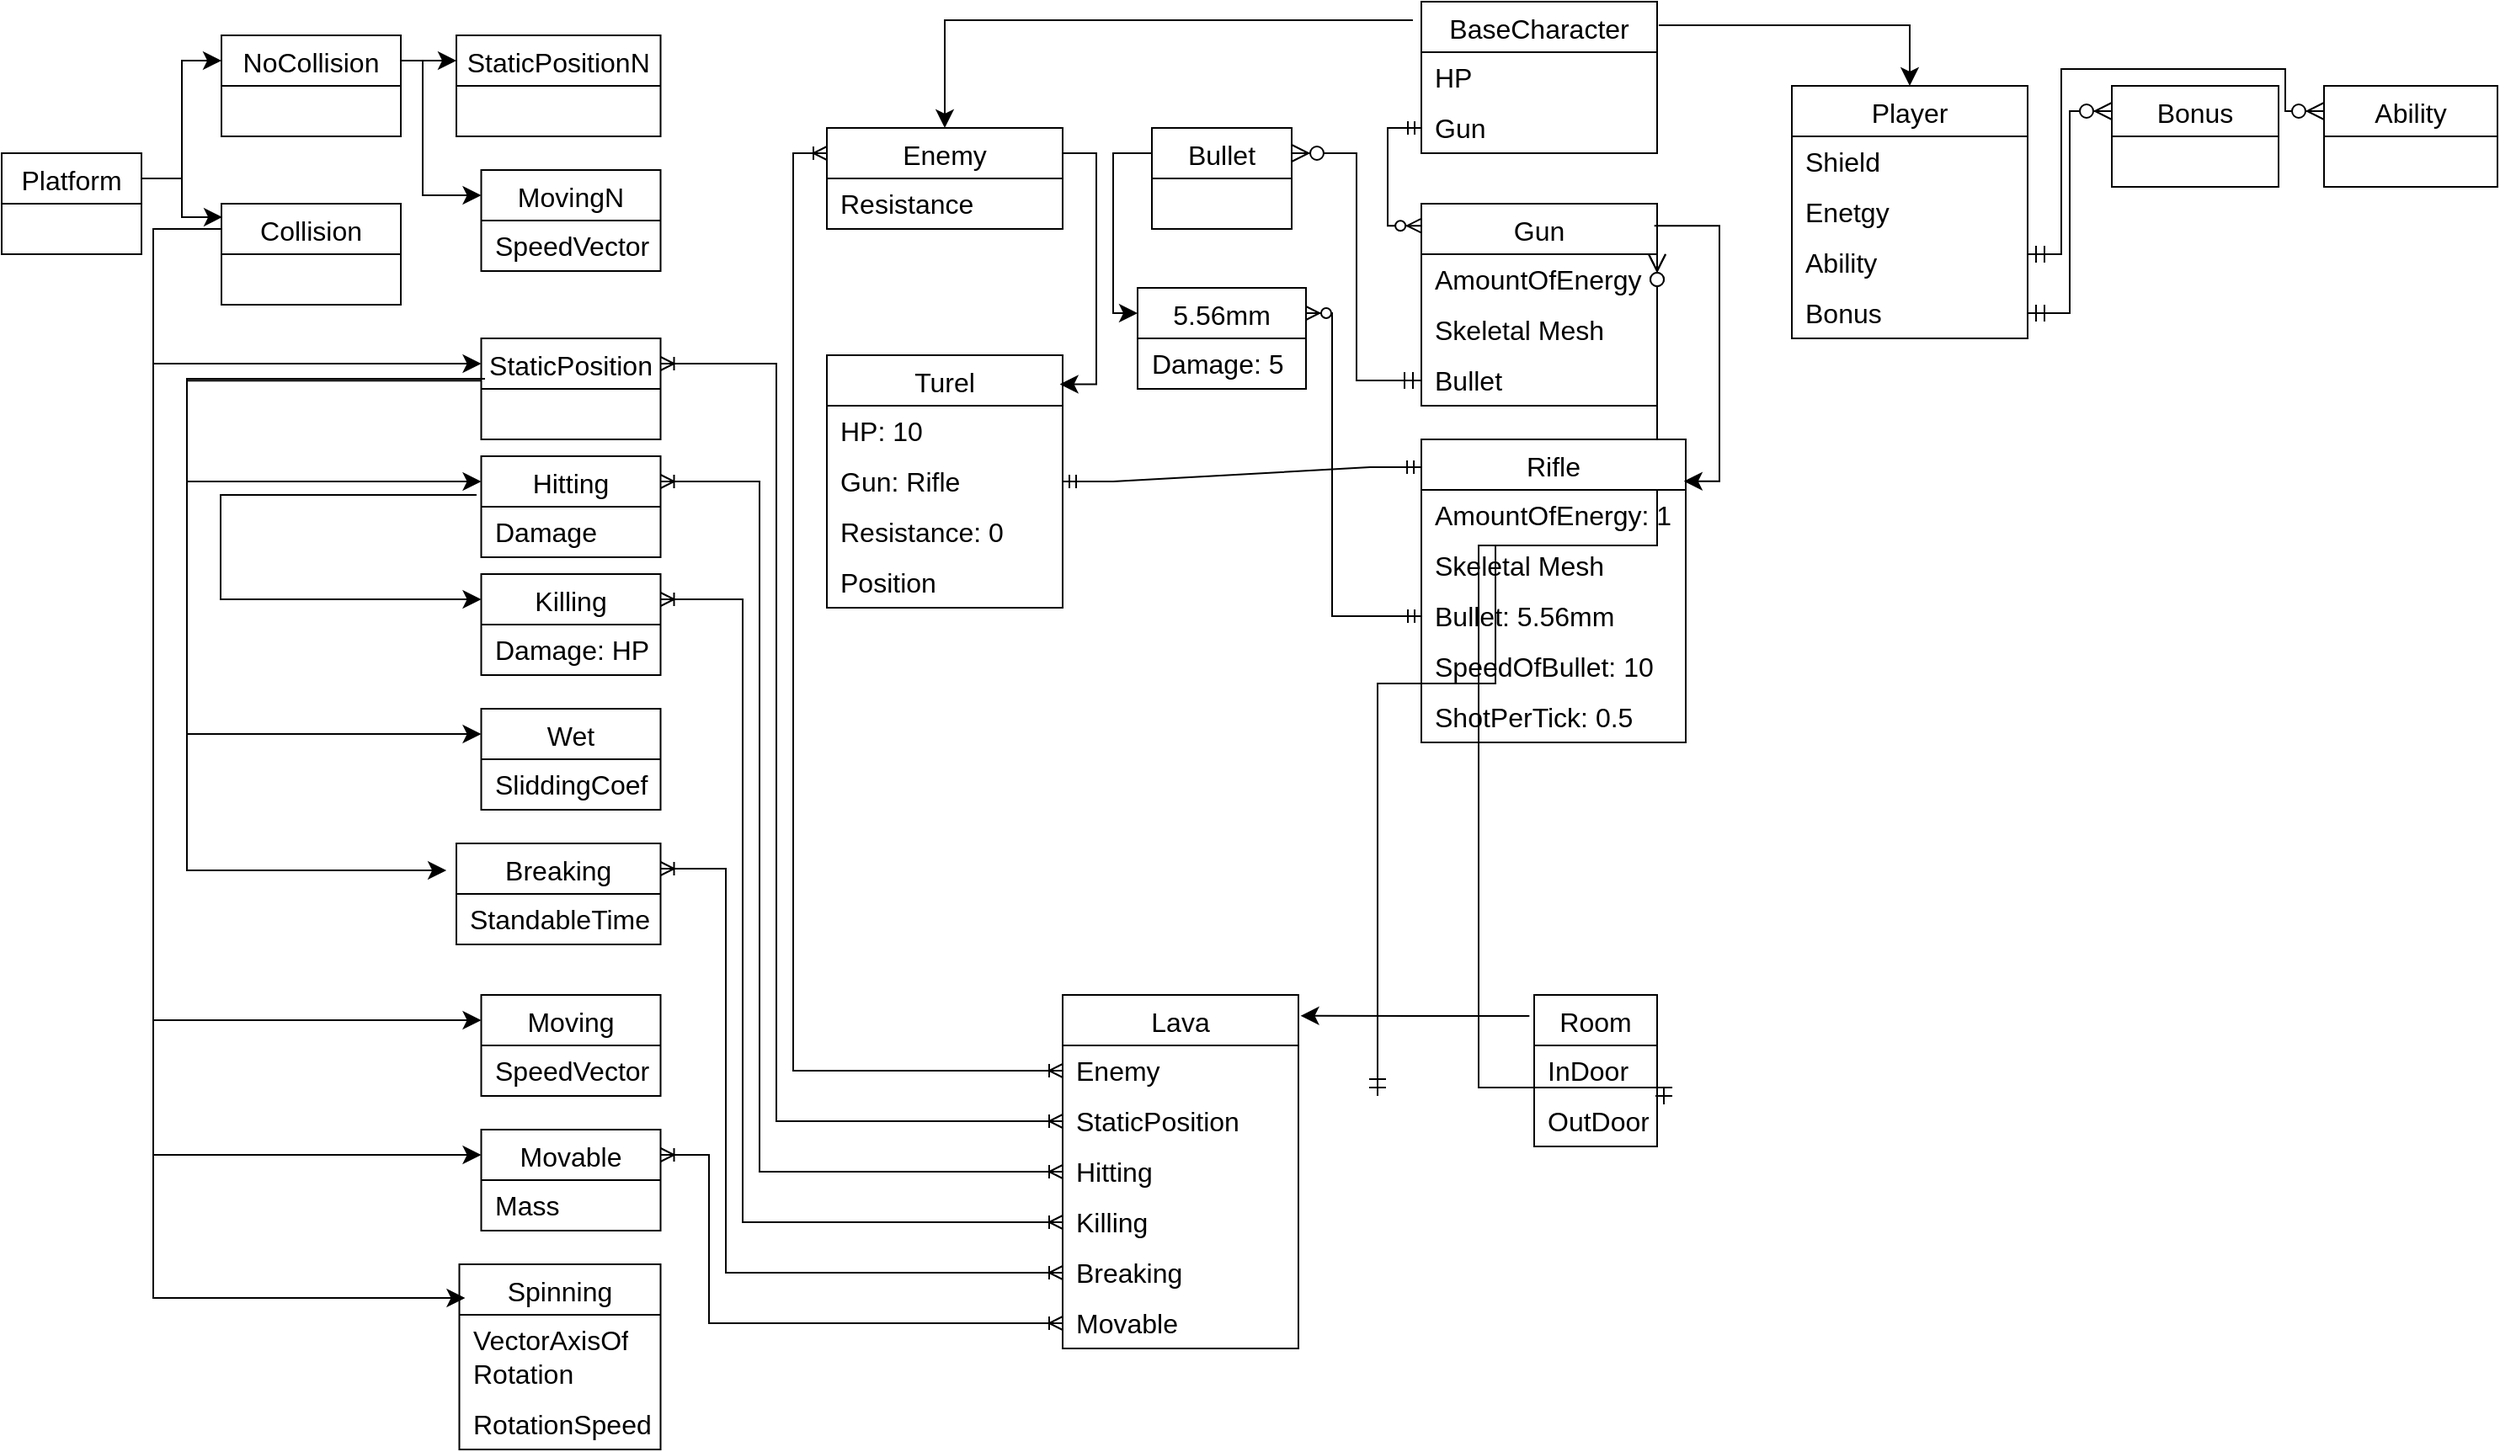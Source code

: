 <mxfile version="24.1.0" type="device">
  <diagram name="Страница — 1" id="7Uw-dCmtmqph_xWcafJa">
    <mxGraphModel dx="2514" dy="864" grid="1" gridSize="10" guides="1" tooltips="1" connect="1" arrows="1" fold="1" page="1" pageScale="1" pageWidth="827" pageHeight="1169" math="0" shadow="0">
      <root>
        <mxCell id="0" />
        <mxCell id="1" parent="0" />
        <mxCell id="WEGuKnOYoMUn4FzqH5F0-13" value="Room" style="shape=table;startSize=30;container=1;collapsible=0;childLayout=tableLayout;fixedRows=1;rowLines=0;fontStyle=0;strokeColor=default;fontSize=16;" parent="1" vertex="1">
          <mxGeometry x="330" y="600" width="73" height="90" as="geometry" />
        </mxCell>
        <mxCell id="WEGuKnOYoMUn4FzqH5F0-17" value="" style="shape=tableRow;horizontal=0;startSize=0;swimlaneHead=0;swimlaneBody=0;top=0;left=0;bottom=0;right=0;collapsible=0;dropTarget=0;fillColor=none;points=[[0,0.5],[1,0.5]];portConstraint=eastwest;strokeColor=inherit;fontSize=16;" parent="WEGuKnOYoMUn4FzqH5F0-13" vertex="1">
          <mxGeometry y="30" width="73" height="30" as="geometry" />
        </mxCell>
        <mxCell id="WEGuKnOYoMUn4FzqH5F0-19" value="InDoor" style="shape=partialRectangle;html=1;whiteSpace=wrap;connectable=0;fillColor=none;top=0;left=0;bottom=0;right=0;align=left;spacingLeft=6;overflow=hidden;strokeColor=inherit;fontSize=16;" parent="WEGuKnOYoMUn4FzqH5F0-17" vertex="1">
          <mxGeometry width="73" height="30" as="geometry">
            <mxRectangle width="73" height="30" as="alternateBounds" />
          </mxGeometry>
        </mxCell>
        <mxCell id="WEGuKnOYoMUn4FzqH5F0-65" style="shape=tableRow;horizontal=0;startSize=0;swimlaneHead=0;swimlaneBody=0;top=0;left=0;bottom=0;right=0;collapsible=0;dropTarget=0;fillColor=none;points=[[0,0.5],[1,0.5]];portConstraint=eastwest;strokeColor=inherit;fontSize=16;" parent="WEGuKnOYoMUn4FzqH5F0-13" vertex="1">
          <mxGeometry y="60" width="73" height="30" as="geometry" />
        </mxCell>
        <mxCell id="WEGuKnOYoMUn4FzqH5F0-66" value="OutDoor" style="shape=partialRectangle;html=1;whiteSpace=wrap;connectable=0;fillColor=none;top=0;left=0;bottom=0;right=0;align=left;spacingLeft=6;overflow=hidden;strokeColor=inherit;fontSize=16;" parent="WEGuKnOYoMUn4FzqH5F0-65" vertex="1">
          <mxGeometry width="73" height="30" as="geometry">
            <mxRectangle width="73" height="30" as="alternateBounds" />
          </mxGeometry>
        </mxCell>
        <mxCell id="WEGuKnOYoMUn4FzqH5F0-34" value="Platform" style="shape=table;startSize=30;container=1;collapsible=0;childLayout=tableLayout;fixedRows=1;rowLines=0;fontStyle=0;strokeColor=default;fontSize=16;" parent="1" vertex="1">
          <mxGeometry x="-580" y="100" width="83" height="60" as="geometry" />
        </mxCell>
        <mxCell id="WEGuKnOYoMUn4FzqH5F0-41" value="" style="shape=tableRow;horizontal=0;startSize=0;swimlaneHead=0;swimlaneBody=0;top=0;left=0;bottom=0;right=0;collapsible=0;dropTarget=0;fillColor=none;points=[[0,0.5],[1,0.5]];portConstraint=eastwest;strokeColor=inherit;fontSize=16;" parent="WEGuKnOYoMUn4FzqH5F0-34" vertex="1">
          <mxGeometry y="30" width="83" height="30" as="geometry" />
        </mxCell>
        <mxCell id="WEGuKnOYoMUn4FzqH5F0-43" value="" style="shape=partialRectangle;html=1;whiteSpace=wrap;connectable=0;fillColor=none;top=0;left=0;bottom=0;right=0;align=left;spacingLeft=6;overflow=hidden;strokeColor=inherit;fontSize=16;" parent="WEGuKnOYoMUn4FzqH5F0-41" vertex="1">
          <mxGeometry width="83" height="30" as="geometry">
            <mxRectangle width="83" height="30" as="alternateBounds" />
          </mxGeometry>
        </mxCell>
        <mxCell id="xUy-coRWp40PhXiS_MEN-17" style="edgeStyle=none;curved=1;rounded=0;orthogonalLoop=1;jettySize=auto;html=1;entryX=1;entryY=0.5;entryDx=0;entryDy=0;fontSize=12;startSize=8;endSize=8;" parent="WEGuKnOYoMUn4FzqH5F0-34" source="WEGuKnOYoMUn4FzqH5F0-41" target="WEGuKnOYoMUn4FzqH5F0-41" edge="1">
          <mxGeometry relative="1" as="geometry" />
        </mxCell>
        <mxCell id="WEGuKnOYoMUn4FzqH5F0-82" style="edgeStyle=orthogonalEdgeStyle;rounded=0;orthogonalLoop=1;jettySize=auto;html=1;exitX=1;exitY=0.25;exitDx=0;exitDy=0;entryX=1;entryY=0.25;entryDx=0;entryDy=0;" parent="1" edge="1">
          <mxGeometry relative="1" as="geometry">
            <mxPoint x="730" y="225" as="sourcePoint" />
          </mxGeometry>
        </mxCell>
        <mxCell id="xUy-coRWp40PhXiS_MEN-20" value="Enemy" style="shape=table;startSize=30;container=1;collapsible=0;childLayout=tableLayout;fixedRows=1;rowLines=0;fontStyle=0;strokeColor=default;fontSize=16;" parent="1" vertex="1">
          <mxGeometry x="-90" y="85" width="140" height="60" as="geometry" />
        </mxCell>
        <mxCell id="xUy-coRWp40PhXiS_MEN-24" value="" style="shape=tableRow;horizontal=0;startSize=0;swimlaneHead=0;swimlaneBody=0;top=0;left=0;bottom=0;right=0;collapsible=0;dropTarget=0;fillColor=none;points=[[0,0.5],[1,0.5]];portConstraint=eastwest;strokeColor=inherit;fontSize=16;" parent="xUy-coRWp40PhXiS_MEN-20" vertex="1">
          <mxGeometry y="30" width="140" height="30" as="geometry" />
        </mxCell>
        <mxCell id="xUy-coRWp40PhXiS_MEN-26" value="Resistance" style="shape=partialRectangle;html=1;whiteSpace=wrap;connectable=0;fillColor=none;top=0;left=0;bottom=0;right=0;align=left;spacingLeft=6;overflow=hidden;strokeColor=inherit;fontSize=16;" parent="xUy-coRWp40PhXiS_MEN-24" vertex="1">
          <mxGeometry width="140" height="30" as="geometry">
            <mxRectangle width="140" height="30" as="alternateBounds" />
          </mxGeometry>
        </mxCell>
        <mxCell id="xUy-coRWp40PhXiS_MEN-36" value="Gun" style="shape=table;startSize=30;container=1;collapsible=0;childLayout=tableLayout;fixedRows=1;rowLines=0;fontStyle=0;strokeColor=default;fontSize=16;" parent="1" vertex="1">
          <mxGeometry x="263" y="130" width="140" height="120" as="geometry" />
        </mxCell>
        <mxCell id="xUy-coRWp40PhXiS_MEN-37" value="" style="shape=tableRow;horizontal=0;startSize=0;swimlaneHead=0;swimlaneBody=0;top=0;left=0;bottom=0;right=0;collapsible=0;dropTarget=0;fillColor=none;points=[[0,0.5],[1,0.5]];portConstraint=eastwest;strokeColor=inherit;fontSize=16;" parent="xUy-coRWp40PhXiS_MEN-36" vertex="1">
          <mxGeometry y="30" width="140" height="30" as="geometry" />
        </mxCell>
        <mxCell id="xUy-coRWp40PhXiS_MEN-39" value="AmountOfEnergy" style="shape=partialRectangle;html=1;whiteSpace=wrap;connectable=0;fillColor=none;top=0;left=0;bottom=0;right=0;align=left;spacingLeft=6;overflow=hidden;strokeColor=inherit;fontSize=16;" parent="xUy-coRWp40PhXiS_MEN-37" vertex="1">
          <mxGeometry width="140" height="30" as="geometry">
            <mxRectangle width="140" height="30" as="alternateBounds" />
          </mxGeometry>
        </mxCell>
        <mxCell id="EaseoKQZitVmt0d7xpuM-25" style="shape=tableRow;horizontal=0;startSize=0;swimlaneHead=0;swimlaneBody=0;top=0;left=0;bottom=0;right=0;collapsible=0;dropTarget=0;fillColor=none;points=[[0,0.5],[1,0.5]];portConstraint=eastwest;strokeColor=inherit;fontSize=16;" vertex="1" parent="xUy-coRWp40PhXiS_MEN-36">
          <mxGeometry y="60" width="140" height="30" as="geometry" />
        </mxCell>
        <mxCell id="EaseoKQZitVmt0d7xpuM-26" value="Skeletal Mesh" style="shape=partialRectangle;html=1;whiteSpace=wrap;connectable=0;fillColor=none;top=0;left=0;bottom=0;right=0;align=left;spacingLeft=6;overflow=hidden;strokeColor=inherit;fontSize=16;" vertex="1" parent="EaseoKQZitVmt0d7xpuM-25">
          <mxGeometry width="140" height="30" as="geometry">
            <mxRectangle width="140" height="30" as="alternateBounds" />
          </mxGeometry>
        </mxCell>
        <mxCell id="xUy-coRWp40PhXiS_MEN-47" style="shape=tableRow;horizontal=0;startSize=0;swimlaneHead=0;swimlaneBody=0;top=0;left=0;bottom=0;right=0;collapsible=0;dropTarget=0;fillColor=none;points=[[0,0.5],[1,0.5]];portConstraint=eastwest;strokeColor=inherit;fontSize=16;" parent="xUy-coRWp40PhXiS_MEN-36" vertex="1">
          <mxGeometry y="90" width="140" height="30" as="geometry" />
        </mxCell>
        <mxCell id="xUy-coRWp40PhXiS_MEN-48" value="Bullet" style="shape=partialRectangle;html=1;whiteSpace=wrap;connectable=0;fillColor=none;top=0;left=0;bottom=0;right=0;align=left;spacingLeft=6;overflow=hidden;strokeColor=inherit;fontSize=16;" parent="xUy-coRWp40PhXiS_MEN-47" vertex="1">
          <mxGeometry width="140" height="30" as="geometry">
            <mxRectangle width="140" height="30" as="alternateBounds" />
          </mxGeometry>
        </mxCell>
        <mxCell id="xUy-coRWp40PhXiS_MEN-46" value="" style="edgeStyle=orthogonalEdgeStyle;fontSize=12;html=1;endArrow=ERzeroToMany;startArrow=ERmandOne;rounded=0;startSize=8;endSize=8;entryX=1;entryY=0.25;entryDx=0;entryDy=0;exitX=0;exitY=0.5;exitDx=0;exitDy=0;" parent="1" source="xUy-coRWp40PhXiS_MEN-27" target="xUy-coRWp40PhXiS_MEN-36" edge="1">
          <mxGeometry width="100" height="100" relative="1" as="geometry">
            <mxPoint x="237" y="660" as="sourcePoint" />
            <mxPoint x="337" y="560" as="targetPoint" />
            <Array as="points">
              <mxPoint x="307" y="415" />
              <mxPoint x="307" y="333" />
            </Array>
          </mxGeometry>
        </mxCell>
        <mxCell id="xUy-coRWp40PhXiS_MEN-49" value="Bullet" style="shape=table;startSize=30;container=1;collapsible=0;childLayout=tableLayout;fixedRows=1;rowLines=0;fontStyle=0;strokeColor=default;fontSize=16;" parent="1" vertex="1">
          <mxGeometry x="103" y="85" width="83" height="60" as="geometry" />
        </mxCell>
        <mxCell id="xUy-coRWp40PhXiS_MEN-53" value="" style="shape=tableRow;horizontal=0;startSize=0;swimlaneHead=0;swimlaneBody=0;top=0;left=0;bottom=0;right=0;collapsible=0;dropTarget=0;fillColor=none;points=[[0,0.5],[1,0.5]];portConstraint=eastwest;strokeColor=inherit;fontSize=16;" parent="xUy-coRWp40PhXiS_MEN-49" vertex="1">
          <mxGeometry y="30" width="83" height="30" as="geometry" />
        </mxCell>
        <mxCell id="xUy-coRWp40PhXiS_MEN-55" value="" style="shape=partialRectangle;html=1;whiteSpace=wrap;connectable=0;fillColor=none;top=0;left=0;bottom=0;right=0;align=left;spacingLeft=6;overflow=hidden;strokeColor=inherit;fontSize=16;" parent="xUy-coRWp40PhXiS_MEN-53" vertex="1">
          <mxGeometry width="83" height="30" as="geometry">
            <mxRectangle width="83" height="30" as="alternateBounds" />
          </mxGeometry>
        </mxCell>
        <mxCell id="xUy-coRWp40PhXiS_MEN-59" value="" style="edgeStyle=orthogonalEdgeStyle;fontSize=12;html=1;endArrow=ERzeroToMany;startArrow=ERmandOne;rounded=0;startSize=8;endSize=8;entryX=1;entryY=0.25;entryDx=0;entryDy=0;exitX=0;exitY=0.5;exitDx=0;exitDy=0;" parent="1" source="xUy-coRWp40PhXiS_MEN-47" target="xUy-coRWp40PhXiS_MEN-49" edge="1">
          <mxGeometry width="100" height="100" relative="1" as="geometry">
            <mxPoint x="363" y="420" as="sourcePoint" />
            <mxPoint x="463" y="320" as="targetPoint" />
          </mxGeometry>
        </mxCell>
        <mxCell id="xUy-coRWp40PhXiS_MEN-60" value="Player" style="shape=table;startSize=30;container=1;collapsible=0;childLayout=tableLayout;fixedRows=1;rowLines=0;fontStyle=0;strokeColor=default;fontSize=16;" parent="1" vertex="1">
          <mxGeometry x="483" y="60" width="140" height="150" as="geometry" />
        </mxCell>
        <mxCell id="xUy-coRWp40PhXiS_MEN-61" value="" style="shape=tableRow;horizontal=0;startSize=0;swimlaneHead=0;swimlaneBody=0;top=0;left=0;bottom=0;right=0;collapsible=0;dropTarget=0;fillColor=none;points=[[0,0.5],[1,0.5]];portConstraint=eastwest;strokeColor=inherit;fontSize=16;" parent="xUy-coRWp40PhXiS_MEN-60" vertex="1">
          <mxGeometry y="30" width="140" height="30" as="geometry" />
        </mxCell>
        <mxCell id="xUy-coRWp40PhXiS_MEN-63" value="Shield" style="shape=partialRectangle;html=1;whiteSpace=wrap;connectable=0;fillColor=none;top=0;left=0;bottom=0;right=0;align=left;spacingLeft=6;overflow=hidden;strokeColor=inherit;fontSize=16;" parent="xUy-coRWp40PhXiS_MEN-61" vertex="1">
          <mxGeometry width="140" height="30" as="geometry">
            <mxRectangle width="140" height="30" as="alternateBounds" />
          </mxGeometry>
        </mxCell>
        <mxCell id="xUy-coRWp40PhXiS_MEN-64" value="" style="shape=tableRow;horizontal=0;startSize=0;swimlaneHead=0;swimlaneBody=0;top=0;left=0;bottom=0;right=0;collapsible=0;dropTarget=0;fillColor=none;points=[[0,0.5],[1,0.5]];portConstraint=eastwest;strokeColor=inherit;fontSize=16;" parent="xUy-coRWp40PhXiS_MEN-60" vertex="1">
          <mxGeometry y="60" width="140" height="30" as="geometry" />
        </mxCell>
        <mxCell id="xUy-coRWp40PhXiS_MEN-66" value="Enetgy" style="shape=partialRectangle;html=1;whiteSpace=wrap;connectable=0;fillColor=none;top=0;left=0;bottom=0;right=0;align=left;spacingLeft=6;overflow=hidden;strokeColor=inherit;fontSize=16;" parent="xUy-coRWp40PhXiS_MEN-64" vertex="1">
          <mxGeometry width="140" height="30" as="geometry">
            <mxRectangle width="140" height="30" as="alternateBounds" />
          </mxGeometry>
        </mxCell>
        <mxCell id="xUy-coRWp40PhXiS_MEN-67" value="" style="shape=tableRow;horizontal=0;startSize=0;swimlaneHead=0;swimlaneBody=0;top=0;left=0;bottom=0;right=0;collapsible=0;dropTarget=0;fillColor=none;points=[[0,0.5],[1,0.5]];portConstraint=eastwest;strokeColor=inherit;fontSize=16;" parent="xUy-coRWp40PhXiS_MEN-60" vertex="1">
          <mxGeometry y="90" width="140" height="30" as="geometry" />
        </mxCell>
        <mxCell id="xUy-coRWp40PhXiS_MEN-69" value="Ability" style="shape=partialRectangle;html=1;whiteSpace=wrap;connectable=0;fillColor=none;top=0;left=0;bottom=0;right=0;align=left;spacingLeft=6;overflow=hidden;strokeColor=inherit;fontSize=16;" parent="xUy-coRWp40PhXiS_MEN-67" vertex="1">
          <mxGeometry width="140" height="30" as="geometry">
            <mxRectangle width="140" height="30" as="alternateBounds" />
          </mxGeometry>
        </mxCell>
        <mxCell id="xUy-coRWp40PhXiS_MEN-70" style="shape=tableRow;horizontal=0;startSize=0;swimlaneHead=0;swimlaneBody=0;top=0;left=0;bottom=0;right=0;collapsible=0;dropTarget=0;fillColor=none;points=[[0,0.5],[1,0.5]];portConstraint=eastwest;strokeColor=inherit;fontSize=16;" parent="xUy-coRWp40PhXiS_MEN-60" vertex="1">
          <mxGeometry y="120" width="140" height="30" as="geometry" />
        </mxCell>
        <mxCell id="xUy-coRWp40PhXiS_MEN-71" value="Bonus" style="shape=partialRectangle;html=1;whiteSpace=wrap;connectable=0;fillColor=none;top=0;left=0;bottom=0;right=0;align=left;spacingLeft=6;overflow=hidden;strokeColor=inherit;fontSize=16;" parent="xUy-coRWp40PhXiS_MEN-70" vertex="1">
          <mxGeometry width="140" height="30" as="geometry">
            <mxRectangle width="140" height="30" as="alternateBounds" />
          </mxGeometry>
        </mxCell>
        <mxCell id="xUy-coRWp40PhXiS_MEN-74" value="Ability" style="shape=table;startSize=30;container=1;collapsible=0;childLayout=tableLayout;fixedRows=1;rowLines=0;fontStyle=0;strokeColor=default;fontSize=16;" parent="1" vertex="1">
          <mxGeometry x="799" y="60" width="103" height="60" as="geometry" />
        </mxCell>
        <mxCell id="xUy-coRWp40PhXiS_MEN-75" value="" style="shape=tableRow;horizontal=0;startSize=0;swimlaneHead=0;swimlaneBody=0;top=0;left=0;bottom=0;right=0;collapsible=0;dropTarget=0;fillColor=none;points=[[0,0.5],[1,0.5]];portConstraint=eastwest;strokeColor=inherit;fontSize=16;" parent="xUy-coRWp40PhXiS_MEN-74" vertex="1">
          <mxGeometry y="30" width="103" height="30" as="geometry" />
        </mxCell>
        <mxCell id="xUy-coRWp40PhXiS_MEN-77" value="" style="shape=partialRectangle;html=1;whiteSpace=wrap;connectable=0;fillColor=none;top=0;left=0;bottom=0;right=0;align=left;spacingLeft=6;overflow=hidden;strokeColor=inherit;fontSize=16;" parent="xUy-coRWp40PhXiS_MEN-75" vertex="1">
          <mxGeometry width="103" height="30" as="geometry">
            <mxRectangle width="103" height="30" as="alternateBounds" />
          </mxGeometry>
        </mxCell>
        <mxCell id="xUy-coRWp40PhXiS_MEN-85" value="Bonus" style="shape=table;startSize=30;container=1;collapsible=0;childLayout=tableLayout;fixedRows=1;rowLines=0;fontStyle=0;strokeColor=default;fontSize=16;" parent="1" vertex="1">
          <mxGeometry x="673" y="60" width="99" height="60" as="geometry" />
        </mxCell>
        <mxCell id="xUy-coRWp40PhXiS_MEN-86" value="" style="shape=tableRow;horizontal=0;startSize=0;swimlaneHead=0;swimlaneBody=0;top=0;left=0;bottom=0;right=0;collapsible=0;dropTarget=0;fillColor=none;points=[[0,0.5],[1,0.5]];portConstraint=eastwest;strokeColor=inherit;fontSize=16;" parent="xUy-coRWp40PhXiS_MEN-85" vertex="1">
          <mxGeometry y="30" width="99" height="30" as="geometry" />
        </mxCell>
        <mxCell id="xUy-coRWp40PhXiS_MEN-88" value="" style="shape=partialRectangle;html=1;whiteSpace=wrap;connectable=0;fillColor=none;top=0;left=0;bottom=0;right=0;align=left;spacingLeft=6;overflow=hidden;strokeColor=inherit;fontSize=16;" parent="xUy-coRWp40PhXiS_MEN-86" vertex="1">
          <mxGeometry width="99" height="30" as="geometry">
            <mxRectangle width="99" height="30" as="alternateBounds" />
          </mxGeometry>
        </mxCell>
        <mxCell id="xUy-coRWp40PhXiS_MEN-96" value="" style="edgeStyle=orthogonalEdgeStyle;fontSize=12;html=1;endArrow=ERzeroToMany;startArrow=ERmandOne;rounded=0;startSize=8;endSize=8;exitX=1;exitY=0.5;exitDx=0;exitDy=0;entryX=0;entryY=0.25;entryDx=0;entryDy=0;" parent="1" source="xUy-coRWp40PhXiS_MEN-70" target="xUy-coRWp40PhXiS_MEN-85" edge="1">
          <mxGeometry width="100" height="100" relative="1" as="geometry">
            <mxPoint x="713" y="260" as="sourcePoint" />
            <mxPoint x="813" y="160" as="targetPoint" />
          </mxGeometry>
        </mxCell>
        <mxCell id="xUy-coRWp40PhXiS_MEN-97" value="" style="edgeStyle=orthogonalEdgeStyle;fontSize=12;html=1;endArrow=ERzeroToMany;startArrow=ERmandOne;rounded=0;startSize=8;endSize=8;" parent="1" source="xUy-coRWp40PhXiS_MEN-67" target="xUy-coRWp40PhXiS_MEN-74" edge="1">
          <mxGeometry width="100" height="100" relative="1" as="geometry">
            <mxPoint x="623" y="160" as="sourcePoint" />
            <mxPoint x="799" y="75" as="targetPoint" />
            <Array as="points">
              <mxPoint x="643" y="160" />
              <mxPoint x="643" y="50" />
              <mxPoint x="776" y="50" />
              <mxPoint x="776" y="75" />
            </Array>
          </mxGeometry>
        </mxCell>
        <mxCell id="xUy-coRWp40PhXiS_MEN-98" value="" style="edgeStyle=orthogonalEdgeStyle;fontSize=12;html=1;endArrow=ERzeroToMany;startArrow=ERmandOne;rounded=0;startSize=8;endSize=8;entryX=1;entryY=0.25;entryDx=0;entryDy=0;exitX=0;exitY=0.5;exitDx=0;exitDy=0;" parent="1" source="xUy-coRWp40PhXiS_MEN-72" target="xUy-coRWp40PhXiS_MEN-36" edge="1">
          <mxGeometry width="100" height="100" relative="1" as="geometry">
            <mxPoint x="407" y="665" as="sourcePoint" />
            <mxPoint x="277" y="540" as="targetPoint" />
            <Array as="points">
              <mxPoint x="297" y="655" />
              <mxPoint x="297" y="333" />
            </Array>
          </mxGeometry>
        </mxCell>
        <mxCell id="EaseoKQZitVmt0d7xpuM-11" value="BaseCharacter" style="shape=table;startSize=30;container=1;collapsible=0;childLayout=tableLayout;fixedRows=1;rowLines=0;fontStyle=0;strokeColor=default;fontSize=16;" vertex="1" parent="1">
          <mxGeometry x="263" y="10" width="140" height="90" as="geometry" />
        </mxCell>
        <mxCell id="EaseoKQZitVmt0d7xpuM-12" value="" style="shape=tableRow;horizontal=0;startSize=0;swimlaneHead=0;swimlaneBody=0;top=0;left=0;bottom=0;right=0;collapsible=0;dropTarget=0;fillColor=none;points=[[0,0.5],[1,0.5]];portConstraint=eastwest;strokeColor=inherit;fontSize=16;" vertex="1" parent="EaseoKQZitVmt0d7xpuM-11">
          <mxGeometry y="30" width="140" height="30" as="geometry" />
        </mxCell>
        <mxCell id="EaseoKQZitVmt0d7xpuM-14" value="HP" style="shape=partialRectangle;html=1;whiteSpace=wrap;connectable=0;fillColor=none;top=0;left=0;bottom=0;right=0;align=left;spacingLeft=6;overflow=hidden;strokeColor=inherit;fontSize=16;" vertex="1" parent="EaseoKQZitVmt0d7xpuM-12">
          <mxGeometry width="140" height="30" as="geometry">
            <mxRectangle width="140" height="30" as="alternateBounds" />
          </mxGeometry>
        </mxCell>
        <mxCell id="EaseoKQZitVmt0d7xpuM-15" value="" style="shape=tableRow;horizontal=0;startSize=0;swimlaneHead=0;swimlaneBody=0;top=0;left=0;bottom=0;right=0;collapsible=0;dropTarget=0;fillColor=none;points=[[0,0.5],[1,0.5]];portConstraint=eastwest;strokeColor=inherit;fontSize=16;" vertex="1" parent="EaseoKQZitVmt0d7xpuM-11">
          <mxGeometry y="60" width="140" height="30" as="geometry" />
        </mxCell>
        <mxCell id="EaseoKQZitVmt0d7xpuM-17" value="Gun" style="shape=partialRectangle;html=1;whiteSpace=wrap;connectable=0;fillColor=none;top=0;left=0;bottom=0;right=0;align=left;spacingLeft=6;overflow=hidden;strokeColor=inherit;fontSize=16;" vertex="1" parent="EaseoKQZitVmt0d7xpuM-15">
          <mxGeometry width="140" height="30" as="geometry">
            <mxRectangle width="140" height="30" as="alternateBounds" />
          </mxGeometry>
        </mxCell>
        <mxCell id="EaseoKQZitVmt0d7xpuM-21" value="" style="edgeStyle=orthogonalEdgeStyle;elbow=horizontal;endArrow=classic;html=1;rounded=0;endSize=8;startSize=8;entryX=0.5;entryY=0;entryDx=0;entryDy=0;exitX=-0.036;exitY=0.122;exitDx=0;exitDy=0;exitPerimeter=0;" edge="1" parent="1" source="EaseoKQZitVmt0d7xpuM-11" target="xUy-coRWp40PhXiS_MEN-20">
          <mxGeometry width="50" height="50" relative="1" as="geometry">
            <mxPoint x="3" y="80" as="sourcePoint" />
            <mxPoint x="53" y="30" as="targetPoint" />
          </mxGeometry>
        </mxCell>
        <mxCell id="EaseoKQZitVmt0d7xpuM-23" value="" style="edgeStyle=orthogonalEdgeStyle;endArrow=classic;html=1;rounded=0;endSize=8;startSize=8;exitX=1.007;exitY=0.156;exitDx=0;exitDy=0;exitPerimeter=0;entryX=0.5;entryY=0;entryDx=0;entryDy=0;" edge="1" parent="1" source="EaseoKQZitVmt0d7xpuM-11" target="xUy-coRWp40PhXiS_MEN-60">
          <mxGeometry width="50" height="50" relative="1" as="geometry">
            <mxPoint x="313" y="210" as="sourcePoint" />
            <mxPoint x="363" y="160" as="targetPoint" />
          </mxGeometry>
        </mxCell>
        <mxCell id="EaseoKQZitVmt0d7xpuM-24" value="" style="edgeStyle=orthogonalEdgeStyle;fontSize=12;html=1;endArrow=ERzeroToMany;startArrow=ERmandOne;rounded=0;exitX=0;exitY=0.5;exitDx=0;exitDy=0;entryX=-0.003;entryY=0.109;entryDx=0;entryDy=0;entryPerimeter=0;" edge="1" parent="1" source="EaseoKQZitVmt0d7xpuM-15" target="xUy-coRWp40PhXiS_MEN-36">
          <mxGeometry width="100" height="100" relative="1" as="geometry">
            <mxPoint x="203" y="270" as="sourcePoint" />
            <mxPoint x="53" y="60" as="targetPoint" />
            <Array as="points">
              <mxPoint x="243" y="85" />
              <mxPoint x="243" y="143" />
            </Array>
          </mxGeometry>
        </mxCell>
        <mxCell id="EaseoKQZitVmt0d7xpuM-27" value="NoCollision" style="shape=table;startSize=30;container=1;collapsible=0;childLayout=tableLayout;fixedRows=1;rowLines=0;fontStyle=0;strokeColor=default;fontSize=16;" vertex="1" parent="1">
          <mxGeometry x="-449.5" y="30" width="106.5" height="60" as="geometry" />
        </mxCell>
        <mxCell id="EaseoKQZitVmt0d7xpuM-28" value="" style="shape=tableRow;horizontal=0;startSize=0;swimlaneHead=0;swimlaneBody=0;top=0;left=0;bottom=0;right=0;collapsible=0;dropTarget=0;fillColor=none;points=[[0,0.5],[1,0.5]];portConstraint=eastwest;strokeColor=inherit;fontSize=16;" vertex="1" parent="EaseoKQZitVmt0d7xpuM-27">
          <mxGeometry y="30" width="106.5" height="30" as="geometry" />
        </mxCell>
        <mxCell id="EaseoKQZitVmt0d7xpuM-30" value="" style="shape=partialRectangle;html=1;whiteSpace=wrap;connectable=0;fillColor=none;top=0;left=0;bottom=0;right=0;align=left;spacingLeft=6;overflow=hidden;strokeColor=inherit;fontSize=16;" vertex="1" parent="EaseoKQZitVmt0d7xpuM-28">
          <mxGeometry width="107" height="30" as="geometry">
            <mxRectangle width="107" height="30" as="alternateBounds" />
          </mxGeometry>
        </mxCell>
        <mxCell id="EaseoKQZitVmt0d7xpuM-37" value="Collision" style="shape=table;startSize=30;container=1;collapsible=0;childLayout=tableLayout;fixedRows=1;rowLines=0;fontStyle=0;strokeColor=default;fontSize=16;" vertex="1" parent="1">
          <mxGeometry x="-449.5" y="130" width="106.5" height="60" as="geometry" />
        </mxCell>
        <mxCell id="EaseoKQZitVmt0d7xpuM-38" value="" style="shape=tableRow;horizontal=0;startSize=0;swimlaneHead=0;swimlaneBody=0;top=0;left=0;bottom=0;right=0;collapsible=0;dropTarget=0;fillColor=none;points=[[0,0.5],[1,0.5]];portConstraint=eastwest;strokeColor=inherit;fontSize=16;" vertex="1" parent="EaseoKQZitVmt0d7xpuM-37">
          <mxGeometry y="30" width="106.5" height="30" as="geometry" />
        </mxCell>
        <mxCell id="EaseoKQZitVmt0d7xpuM-39" value="" style="shape=partialRectangle;html=1;whiteSpace=wrap;connectable=0;fillColor=none;top=0;left=0;bottom=0;right=0;align=left;spacingLeft=6;overflow=hidden;strokeColor=inherit;fontSize=16;" vertex="1" parent="EaseoKQZitVmt0d7xpuM-38">
          <mxGeometry width="107" height="30" as="geometry">
            <mxRectangle width="107" height="30" as="alternateBounds" />
          </mxGeometry>
        </mxCell>
        <mxCell id="EaseoKQZitVmt0d7xpuM-52" value="StaticPosition" style="shape=table;startSize=30;container=1;collapsible=0;childLayout=tableLayout;fixedRows=1;rowLines=0;fontStyle=0;strokeColor=default;fontSize=16;" vertex="1" parent="1">
          <mxGeometry x="-295.25" y="210" width="106.5" height="60" as="geometry" />
        </mxCell>
        <mxCell id="EaseoKQZitVmt0d7xpuM-53" value="" style="shape=tableRow;horizontal=0;startSize=0;swimlaneHead=0;swimlaneBody=0;top=0;left=0;bottom=0;right=0;collapsible=0;dropTarget=0;fillColor=none;points=[[0,0.5],[1,0.5]];portConstraint=eastwest;strokeColor=inherit;fontSize=16;" vertex="1" parent="EaseoKQZitVmt0d7xpuM-52">
          <mxGeometry y="30" width="106.5" height="30" as="geometry" />
        </mxCell>
        <mxCell id="EaseoKQZitVmt0d7xpuM-54" value="" style="shape=partialRectangle;html=1;whiteSpace=wrap;connectable=0;fillColor=none;top=0;left=0;bottom=0;right=0;align=left;spacingLeft=6;overflow=hidden;strokeColor=inherit;fontSize=16;" vertex="1" parent="EaseoKQZitVmt0d7xpuM-53">
          <mxGeometry width="107" height="30" as="geometry">
            <mxRectangle width="107" height="30" as="alternateBounds" />
          </mxGeometry>
        </mxCell>
        <mxCell id="EaseoKQZitVmt0d7xpuM-55" value="Moving" style="shape=table;startSize=30;container=1;collapsible=0;childLayout=tableLayout;fixedRows=1;rowLines=0;fontStyle=0;strokeColor=default;fontSize=16;" vertex="1" parent="1">
          <mxGeometry x="-295.25" y="600" width="106.5" height="60" as="geometry" />
        </mxCell>
        <mxCell id="EaseoKQZitVmt0d7xpuM-56" value="" style="shape=tableRow;horizontal=0;startSize=0;swimlaneHead=0;swimlaneBody=0;top=0;left=0;bottom=0;right=0;collapsible=0;dropTarget=0;fillColor=none;points=[[0,0.5],[1,0.5]];portConstraint=eastwest;strokeColor=inherit;fontSize=16;" vertex="1" parent="EaseoKQZitVmt0d7xpuM-55">
          <mxGeometry y="30" width="106.5" height="30" as="geometry" />
        </mxCell>
        <mxCell id="EaseoKQZitVmt0d7xpuM-57" value="SpeedVector" style="shape=partialRectangle;html=1;whiteSpace=wrap;connectable=0;fillColor=none;top=0;left=0;bottom=0;right=0;align=left;spacingLeft=6;overflow=hidden;strokeColor=inherit;fontSize=16;" vertex="1" parent="EaseoKQZitVmt0d7xpuM-56">
          <mxGeometry width="107" height="30" as="geometry">
            <mxRectangle width="107" height="30" as="alternateBounds" />
          </mxGeometry>
        </mxCell>
        <mxCell id="EaseoKQZitVmt0d7xpuM-58" value="Movable" style="shape=table;startSize=30;container=1;collapsible=0;childLayout=tableLayout;fixedRows=1;rowLines=0;fontStyle=0;strokeColor=default;fontSize=16;" vertex="1" parent="1">
          <mxGeometry x="-295.25" y="680" width="106.5" height="60" as="geometry" />
        </mxCell>
        <mxCell id="EaseoKQZitVmt0d7xpuM-59" value="" style="shape=tableRow;horizontal=0;startSize=0;swimlaneHead=0;swimlaneBody=0;top=0;left=0;bottom=0;right=0;collapsible=0;dropTarget=0;fillColor=none;points=[[0,0.5],[1,0.5]];portConstraint=eastwest;strokeColor=inherit;fontSize=16;" vertex="1" parent="EaseoKQZitVmt0d7xpuM-58">
          <mxGeometry y="30" width="106.5" height="30" as="geometry" />
        </mxCell>
        <mxCell id="EaseoKQZitVmt0d7xpuM-60" value="Mass" style="shape=partialRectangle;html=1;whiteSpace=wrap;connectable=0;fillColor=none;top=0;left=0;bottom=0;right=0;align=left;spacingLeft=6;overflow=hidden;strokeColor=inherit;fontSize=16;" vertex="1" parent="EaseoKQZitVmt0d7xpuM-59">
          <mxGeometry width="107" height="30" as="geometry">
            <mxRectangle width="107" height="30" as="alternateBounds" />
          </mxGeometry>
        </mxCell>
        <mxCell id="EaseoKQZitVmt0d7xpuM-61" value="" style="edgeStyle=elbowEdgeStyle;elbow=horizontal;endArrow=classic;html=1;curved=0;rounded=0;endSize=8;startSize=8;exitX=0;exitY=0.25;exitDx=0;exitDy=0;entryX=0;entryY=0.25;entryDx=0;entryDy=0;" edge="1" parent="1" source="EaseoKQZitVmt0d7xpuM-37" target="EaseoKQZitVmt0d7xpuM-52">
          <mxGeometry width="50" height="50" relative="1" as="geometry">
            <mxPoint x="-463.5" y="290" as="sourcePoint" />
            <mxPoint x="-383.5" y="220" as="targetPoint" />
            <Array as="points">
              <mxPoint x="-490" y="190" />
            </Array>
          </mxGeometry>
        </mxCell>
        <mxCell id="EaseoKQZitVmt0d7xpuM-62" value="" style="edgeStyle=elbowEdgeStyle;elbow=horizontal;endArrow=classic;html=1;curved=0;rounded=0;endSize=8;startSize=8;exitX=0;exitY=0.25;exitDx=0;exitDy=0;entryX=0;entryY=0.25;entryDx=0;entryDy=0;" edge="1" parent="1" source="EaseoKQZitVmt0d7xpuM-37" target="EaseoKQZitVmt0d7xpuM-55">
          <mxGeometry width="50" height="50" relative="1" as="geometry">
            <mxPoint x="-483.5" y="320" as="sourcePoint" />
            <mxPoint x="-433.5" y="270" as="targetPoint" />
            <Array as="points">
              <mxPoint x="-490" y="220" />
            </Array>
          </mxGeometry>
        </mxCell>
        <mxCell id="EaseoKQZitVmt0d7xpuM-63" value="" style="edgeStyle=elbowEdgeStyle;elbow=horizontal;endArrow=classic;html=1;curved=0;rounded=0;endSize=8;startSize=8;exitX=0;exitY=0.25;exitDx=0;exitDy=0;entryX=0;entryY=0.25;entryDx=0;entryDy=0;" edge="1" parent="1" source="EaseoKQZitVmt0d7xpuM-37" target="EaseoKQZitVmt0d7xpuM-58">
          <mxGeometry width="50" height="50" relative="1" as="geometry">
            <mxPoint x="-433.5" y="310" as="sourcePoint" />
            <mxPoint x="-383.5" y="260" as="targetPoint" />
            <Array as="points">
              <mxPoint x="-490" y="270" />
            </Array>
          </mxGeometry>
        </mxCell>
        <mxCell id="EaseoKQZitVmt0d7xpuM-66" value="StaticPositionN" style="shape=table;startSize=30;container=1;collapsible=0;childLayout=tableLayout;fixedRows=1;rowLines=0;fontStyle=0;strokeColor=default;fontSize=16;" vertex="1" parent="1">
          <mxGeometry x="-310" y="30" width="121.25" height="60" as="geometry" />
        </mxCell>
        <mxCell id="EaseoKQZitVmt0d7xpuM-67" value="" style="shape=tableRow;horizontal=0;startSize=0;swimlaneHead=0;swimlaneBody=0;top=0;left=0;bottom=0;right=0;collapsible=0;dropTarget=0;fillColor=none;points=[[0,0.5],[1,0.5]];portConstraint=eastwest;strokeColor=inherit;fontSize=16;" vertex="1" parent="EaseoKQZitVmt0d7xpuM-66">
          <mxGeometry y="30" width="121.25" height="30" as="geometry" />
        </mxCell>
        <mxCell id="EaseoKQZitVmt0d7xpuM-68" value="" style="shape=partialRectangle;html=1;whiteSpace=wrap;connectable=0;fillColor=none;top=0;left=0;bottom=0;right=0;align=left;spacingLeft=6;overflow=hidden;strokeColor=inherit;fontSize=16;" vertex="1" parent="EaseoKQZitVmt0d7xpuM-67">
          <mxGeometry width="121" height="30" as="geometry">
            <mxRectangle width="121" height="30" as="alternateBounds" />
          </mxGeometry>
        </mxCell>
        <mxCell id="EaseoKQZitVmt0d7xpuM-69" value="MovingN" style="shape=table;startSize=30;container=1;collapsible=0;childLayout=tableLayout;fixedRows=1;rowLines=0;fontStyle=0;strokeColor=default;fontSize=16;" vertex="1" parent="1">
          <mxGeometry x="-295.25" y="110" width="106.5" height="60" as="geometry" />
        </mxCell>
        <mxCell id="EaseoKQZitVmt0d7xpuM-70" value="" style="shape=tableRow;horizontal=0;startSize=0;swimlaneHead=0;swimlaneBody=0;top=0;left=0;bottom=0;right=0;collapsible=0;dropTarget=0;fillColor=none;points=[[0,0.5],[1,0.5]];portConstraint=eastwest;strokeColor=inherit;fontSize=16;" vertex="1" parent="EaseoKQZitVmt0d7xpuM-69">
          <mxGeometry y="30" width="106.5" height="30" as="geometry" />
        </mxCell>
        <mxCell id="EaseoKQZitVmt0d7xpuM-71" value="SpeedVector" style="shape=partialRectangle;html=1;whiteSpace=wrap;connectable=0;fillColor=none;top=0;left=0;bottom=0;right=0;align=left;spacingLeft=6;overflow=hidden;strokeColor=inherit;fontSize=16;" vertex="1" parent="EaseoKQZitVmt0d7xpuM-70">
          <mxGeometry width="107" height="30" as="geometry">
            <mxRectangle width="107" height="30" as="alternateBounds" />
          </mxGeometry>
        </mxCell>
        <mxCell id="EaseoKQZitVmt0d7xpuM-84" value="Spinning" style="shape=table;startSize=30;container=1;collapsible=0;childLayout=tableLayout;fixedRows=1;rowLines=0;fontStyle=0;strokeColor=default;fontSize=16;" vertex="1" parent="1">
          <mxGeometry x="-308.25" y="760" width="119.5" height="110" as="geometry" />
        </mxCell>
        <mxCell id="EaseoKQZitVmt0d7xpuM-85" value="" style="shape=tableRow;horizontal=0;startSize=0;swimlaneHead=0;swimlaneBody=0;top=0;left=0;bottom=0;right=0;collapsible=0;dropTarget=0;fillColor=none;points=[[0,0.5],[1,0.5]];portConstraint=eastwest;strokeColor=inherit;fontSize=16;" vertex="1" parent="EaseoKQZitVmt0d7xpuM-84">
          <mxGeometry y="30" width="119.5" height="50" as="geometry" />
        </mxCell>
        <mxCell id="EaseoKQZitVmt0d7xpuM-86" value="&lt;div&gt;VectorAxisOf&lt;/div&gt;&lt;div&gt;Rotation&lt;/div&gt;" style="shape=partialRectangle;html=1;whiteSpace=wrap;connectable=0;fillColor=none;top=0;left=0;bottom=0;right=0;align=left;spacingLeft=6;overflow=hidden;strokeColor=inherit;fontSize=16;" vertex="1" parent="EaseoKQZitVmt0d7xpuM-85">
          <mxGeometry width="120" height="50" as="geometry">
            <mxRectangle width="120" height="50" as="alternateBounds" />
          </mxGeometry>
        </mxCell>
        <mxCell id="EaseoKQZitVmt0d7xpuM-87" style="shape=tableRow;horizontal=0;startSize=0;swimlaneHead=0;swimlaneBody=0;top=0;left=0;bottom=0;right=0;collapsible=0;dropTarget=0;fillColor=none;points=[[0,0.5],[1,0.5]];portConstraint=eastwest;strokeColor=inherit;fontSize=16;" vertex="1" parent="EaseoKQZitVmt0d7xpuM-84">
          <mxGeometry y="80" width="119.5" height="30" as="geometry" />
        </mxCell>
        <mxCell id="EaseoKQZitVmt0d7xpuM-88" value="RotationSpeed" style="shape=partialRectangle;html=1;whiteSpace=wrap;connectable=0;fillColor=none;top=0;left=0;bottom=0;right=0;align=left;spacingLeft=6;overflow=hidden;strokeColor=inherit;fontSize=16;" vertex="1" parent="EaseoKQZitVmt0d7xpuM-87">
          <mxGeometry width="120" height="30" as="geometry">
            <mxRectangle width="120" height="30" as="alternateBounds" />
          </mxGeometry>
        </mxCell>
        <mxCell id="EaseoKQZitVmt0d7xpuM-89" value="" style="edgeStyle=elbowEdgeStyle;elbow=horizontal;endArrow=classic;html=1;curved=0;rounded=0;endSize=8;startSize=8;entryX=0.029;entryY=0.182;entryDx=0;entryDy=0;entryPerimeter=0;exitX=0;exitY=0.25;exitDx=0;exitDy=0;" edge="1" parent="1" source="EaseoKQZitVmt0d7xpuM-37" target="EaseoKQZitVmt0d7xpuM-84">
          <mxGeometry width="50" height="50" relative="1" as="geometry">
            <mxPoint x="-470" y="210" as="sourcePoint" />
            <mxPoint x="-436.988" y="463.04" as="targetPoint" />
            <Array as="points">
              <mxPoint x="-490" y="300" />
            </Array>
          </mxGeometry>
        </mxCell>
        <mxCell id="EaseoKQZitVmt0d7xpuM-91" value="Lava" style="shape=table;startSize=30;container=1;collapsible=0;childLayout=tableLayout;fixedRows=1;rowLines=0;fontStyle=0;strokeColor=default;fontSize=16;" vertex="1" parent="1">
          <mxGeometry x="50" y="600" width="140" height="210" as="geometry" />
        </mxCell>
        <mxCell id="EaseoKQZitVmt0d7xpuM-92" value="" style="shape=tableRow;horizontal=0;startSize=0;swimlaneHead=0;swimlaneBody=0;top=0;left=0;bottom=0;right=0;collapsible=0;dropTarget=0;fillColor=none;points=[[0,0.5],[1,0.5]];portConstraint=eastwest;strokeColor=inherit;fontSize=16;" vertex="1" parent="EaseoKQZitVmt0d7xpuM-91">
          <mxGeometry y="30" width="140" height="30" as="geometry" />
        </mxCell>
        <mxCell id="EaseoKQZitVmt0d7xpuM-94" value="Enemy" style="shape=partialRectangle;html=1;whiteSpace=wrap;connectable=0;fillColor=none;top=0;left=0;bottom=0;right=0;align=left;spacingLeft=6;overflow=hidden;strokeColor=inherit;fontSize=16;" vertex="1" parent="EaseoKQZitVmt0d7xpuM-92">
          <mxGeometry width="140" height="30" as="geometry">
            <mxRectangle width="140" height="30" as="alternateBounds" />
          </mxGeometry>
        </mxCell>
        <mxCell id="EaseoKQZitVmt0d7xpuM-95" value="" style="shape=tableRow;horizontal=0;startSize=0;swimlaneHead=0;swimlaneBody=0;top=0;left=0;bottom=0;right=0;collapsible=0;dropTarget=0;fillColor=none;points=[[0,0.5],[1,0.5]];portConstraint=eastwest;strokeColor=inherit;fontSize=16;" vertex="1" parent="EaseoKQZitVmt0d7xpuM-91">
          <mxGeometry y="60" width="140" height="30" as="geometry" />
        </mxCell>
        <mxCell id="EaseoKQZitVmt0d7xpuM-97" value="StaticPosition" style="shape=partialRectangle;html=1;whiteSpace=wrap;connectable=0;fillColor=none;top=0;left=0;bottom=0;right=0;align=left;spacingLeft=6;overflow=hidden;strokeColor=inherit;fontSize=16;" vertex="1" parent="EaseoKQZitVmt0d7xpuM-95">
          <mxGeometry width="140" height="30" as="geometry">
            <mxRectangle width="140" height="30" as="alternateBounds" />
          </mxGeometry>
        </mxCell>
        <mxCell id="EaseoKQZitVmt0d7xpuM-98" value="" style="shape=tableRow;horizontal=0;startSize=0;swimlaneHead=0;swimlaneBody=0;top=0;left=0;bottom=0;right=0;collapsible=0;dropTarget=0;fillColor=none;points=[[0,0.5],[1,0.5]];portConstraint=eastwest;strokeColor=inherit;fontSize=16;" vertex="1" parent="EaseoKQZitVmt0d7xpuM-91">
          <mxGeometry y="90" width="140" height="30" as="geometry" />
        </mxCell>
        <mxCell id="EaseoKQZitVmt0d7xpuM-100" value="Hitting" style="shape=partialRectangle;html=1;whiteSpace=wrap;connectable=0;fillColor=none;top=0;left=0;bottom=0;right=0;align=left;spacingLeft=6;overflow=hidden;strokeColor=inherit;fontSize=16;" vertex="1" parent="EaseoKQZitVmt0d7xpuM-98">
          <mxGeometry width="140" height="30" as="geometry">
            <mxRectangle width="140" height="30" as="alternateBounds" />
          </mxGeometry>
        </mxCell>
        <mxCell id="EaseoKQZitVmt0d7xpuM-123" style="shape=tableRow;horizontal=0;startSize=0;swimlaneHead=0;swimlaneBody=0;top=0;left=0;bottom=0;right=0;collapsible=0;dropTarget=0;fillColor=none;points=[[0,0.5],[1,0.5]];portConstraint=eastwest;strokeColor=inherit;fontSize=16;" vertex="1" parent="EaseoKQZitVmt0d7xpuM-91">
          <mxGeometry y="120" width="140" height="30" as="geometry" />
        </mxCell>
        <mxCell id="EaseoKQZitVmt0d7xpuM-124" value="Killing" style="shape=partialRectangle;html=1;whiteSpace=wrap;connectable=0;fillColor=none;top=0;left=0;bottom=0;right=0;align=left;spacingLeft=6;overflow=hidden;strokeColor=inherit;fontSize=16;" vertex="1" parent="EaseoKQZitVmt0d7xpuM-123">
          <mxGeometry width="140" height="30" as="geometry">
            <mxRectangle width="140" height="30" as="alternateBounds" />
          </mxGeometry>
        </mxCell>
        <mxCell id="EaseoKQZitVmt0d7xpuM-125" style="shape=tableRow;horizontal=0;startSize=0;swimlaneHead=0;swimlaneBody=0;top=0;left=0;bottom=0;right=0;collapsible=0;dropTarget=0;fillColor=none;points=[[0,0.5],[1,0.5]];portConstraint=eastwest;strokeColor=inherit;fontSize=16;" vertex="1" parent="EaseoKQZitVmt0d7xpuM-91">
          <mxGeometry y="150" width="140" height="30" as="geometry" />
        </mxCell>
        <mxCell id="EaseoKQZitVmt0d7xpuM-126" value="Breaking" style="shape=partialRectangle;html=1;whiteSpace=wrap;connectable=0;fillColor=none;top=0;left=0;bottom=0;right=0;align=left;spacingLeft=6;overflow=hidden;strokeColor=inherit;fontSize=16;" vertex="1" parent="EaseoKQZitVmt0d7xpuM-125">
          <mxGeometry width="140" height="30" as="geometry">
            <mxRectangle width="140" height="30" as="alternateBounds" />
          </mxGeometry>
        </mxCell>
        <mxCell id="EaseoKQZitVmt0d7xpuM-127" style="shape=tableRow;horizontal=0;startSize=0;swimlaneHead=0;swimlaneBody=0;top=0;left=0;bottom=0;right=0;collapsible=0;dropTarget=0;fillColor=none;points=[[0,0.5],[1,0.5]];portConstraint=eastwest;strokeColor=inherit;fontSize=16;" vertex="1" parent="EaseoKQZitVmt0d7xpuM-91">
          <mxGeometry y="180" width="140" height="30" as="geometry" />
        </mxCell>
        <mxCell id="EaseoKQZitVmt0d7xpuM-128" value="Movable" style="shape=partialRectangle;html=1;whiteSpace=wrap;connectable=0;fillColor=none;top=0;left=0;bottom=0;right=0;align=left;spacingLeft=6;overflow=hidden;strokeColor=inherit;fontSize=16;" vertex="1" parent="EaseoKQZitVmt0d7xpuM-127">
          <mxGeometry width="140" height="30" as="geometry">
            <mxRectangle width="140" height="30" as="alternateBounds" />
          </mxGeometry>
        </mxCell>
        <mxCell id="EaseoKQZitVmt0d7xpuM-101" value="" style="edgeStyle=elbowEdgeStyle;elbow=horizontal;endArrow=classic;html=1;curved=0;rounded=0;endSize=8;startSize=8;exitX=1;exitY=0.25;exitDx=0;exitDy=0;entryX=0;entryY=0.25;entryDx=0;entryDy=0;" edge="1" parent="1" source="WEGuKnOYoMUn4FzqH5F0-34" target="EaseoKQZitVmt0d7xpuM-27">
          <mxGeometry width="50" height="50" relative="1" as="geometry">
            <mxPoint x="-540" y="10" as="sourcePoint" />
            <mxPoint x="-490" y="-40" as="targetPoint" />
          </mxGeometry>
        </mxCell>
        <mxCell id="EaseoKQZitVmt0d7xpuM-102" value="" style="edgeStyle=elbowEdgeStyle;elbow=horizontal;endArrow=classic;html=1;curved=0;rounded=0;endSize=8;startSize=8;exitX=1;exitY=0.25;exitDx=0;exitDy=0;entryX=0;entryY=0.25;entryDx=0;entryDy=0;" edge="1" parent="1" source="EaseoKQZitVmt0d7xpuM-27" target="EaseoKQZitVmt0d7xpuM-66">
          <mxGeometry width="50" height="50" relative="1" as="geometry">
            <mxPoint x="-350" y="-40" as="sourcePoint" />
            <mxPoint x="-300" y="-90" as="targetPoint" />
          </mxGeometry>
        </mxCell>
        <mxCell id="EaseoKQZitVmt0d7xpuM-103" value="" style="edgeStyle=elbowEdgeStyle;elbow=horizontal;endArrow=classic;html=1;curved=0;rounded=0;endSize=8;startSize=8;exitX=1;exitY=0.25;exitDx=0;exitDy=0;entryX=0;entryY=0.25;entryDx=0;entryDy=0;" edge="1" parent="1" source="EaseoKQZitVmt0d7xpuM-27" target="EaseoKQZitVmt0d7xpuM-69">
          <mxGeometry width="50" height="50" relative="1" as="geometry">
            <mxPoint x="-550" y="270" as="sourcePoint" />
            <mxPoint x="-500" y="220" as="targetPoint" />
            <Array as="points">
              <mxPoint x="-330" y="80" />
            </Array>
          </mxGeometry>
        </mxCell>
        <mxCell id="EaseoKQZitVmt0d7xpuM-105" value="" style="edgeStyle=elbowEdgeStyle;elbow=horizontal;endArrow=classic;html=1;curved=0;rounded=0;endSize=8;startSize=8;exitX=1;exitY=0.25;exitDx=0;exitDy=0;entryX=0.005;entryY=0.133;entryDx=0;entryDy=0;entryPerimeter=0;" edge="1" parent="1" source="WEGuKnOYoMUn4FzqH5F0-34" target="EaseoKQZitVmt0d7xpuM-37">
          <mxGeometry width="50" height="50" relative="1" as="geometry">
            <mxPoint x="-560" y="230" as="sourcePoint" />
            <mxPoint x="-510" y="180" as="targetPoint" />
          </mxGeometry>
        </mxCell>
        <mxCell id="EaseoKQZitVmt0d7xpuM-106" value="Hitting" style="shape=table;startSize=30;container=1;collapsible=0;childLayout=tableLayout;fixedRows=1;rowLines=0;fontStyle=0;strokeColor=default;fontSize=16;" vertex="1" parent="1">
          <mxGeometry x="-295.25" y="280" width="106.5" height="60" as="geometry" />
        </mxCell>
        <mxCell id="EaseoKQZitVmt0d7xpuM-107" value="" style="shape=tableRow;horizontal=0;startSize=0;swimlaneHead=0;swimlaneBody=0;top=0;left=0;bottom=0;right=0;collapsible=0;dropTarget=0;fillColor=none;points=[[0,0.5],[1,0.5]];portConstraint=eastwest;strokeColor=inherit;fontSize=16;" vertex="1" parent="EaseoKQZitVmt0d7xpuM-106">
          <mxGeometry y="30" width="106.5" height="30" as="geometry" />
        </mxCell>
        <mxCell id="EaseoKQZitVmt0d7xpuM-108" value="Damage" style="shape=partialRectangle;html=1;whiteSpace=wrap;connectable=0;fillColor=none;top=0;left=0;bottom=0;right=0;align=left;spacingLeft=6;overflow=hidden;strokeColor=inherit;fontSize=16;" vertex="1" parent="EaseoKQZitVmt0d7xpuM-107">
          <mxGeometry width="107" height="30" as="geometry">
            <mxRectangle width="107" height="30" as="alternateBounds" />
          </mxGeometry>
        </mxCell>
        <mxCell id="EaseoKQZitVmt0d7xpuM-109" value="" style="edgeStyle=elbowEdgeStyle;elbow=horizontal;endArrow=classic;html=1;curved=0;rounded=0;endSize=8;startSize=8;exitX=-0.026;exitY=0.4;exitDx=0;exitDy=0;exitPerimeter=0;entryX=0;entryY=0.25;entryDx=0;entryDy=0;" edge="1" parent="1" source="EaseoKQZitVmt0d7xpuM-52" target="EaseoKQZitVmt0d7xpuM-106">
          <mxGeometry width="50" height="50" relative="1" as="geometry">
            <mxPoint x="-420" y="300" as="sourcePoint" />
            <mxPoint x="-360" y="300" as="targetPoint" />
            <Array as="points">
              <mxPoint x="-470" y="270" />
            </Array>
          </mxGeometry>
        </mxCell>
        <mxCell id="EaseoKQZitVmt0d7xpuM-110" value="Wet" style="shape=table;startSize=30;container=1;collapsible=0;childLayout=tableLayout;fixedRows=1;rowLines=0;fontStyle=0;strokeColor=default;fontSize=16;" vertex="1" parent="1">
          <mxGeometry x="-295.25" y="430" width="106.5" height="60" as="geometry" />
        </mxCell>
        <mxCell id="EaseoKQZitVmt0d7xpuM-111" value="" style="shape=tableRow;horizontal=0;startSize=0;swimlaneHead=0;swimlaneBody=0;top=0;left=0;bottom=0;right=0;collapsible=0;dropTarget=0;fillColor=none;points=[[0,0.5],[1,0.5]];portConstraint=eastwest;strokeColor=inherit;fontSize=16;" vertex="1" parent="EaseoKQZitVmt0d7xpuM-110">
          <mxGeometry y="30" width="106.5" height="30" as="geometry" />
        </mxCell>
        <mxCell id="EaseoKQZitVmt0d7xpuM-112" value="SliddingCoef" style="shape=partialRectangle;html=1;whiteSpace=wrap;connectable=0;fillColor=none;top=0;left=0;bottom=0;right=0;align=left;spacingLeft=6;overflow=hidden;strokeColor=inherit;fontSize=16;" vertex="1" parent="EaseoKQZitVmt0d7xpuM-111">
          <mxGeometry width="107" height="30" as="geometry">
            <mxRectangle width="107" height="30" as="alternateBounds" />
          </mxGeometry>
        </mxCell>
        <mxCell id="EaseoKQZitVmt0d7xpuM-113" value="" style="edgeStyle=elbowEdgeStyle;elbow=horizontal;endArrow=classic;html=1;curved=0;rounded=0;endSize=8;startSize=8;exitX=0.021;exitY=0.4;exitDx=0;exitDy=0;exitPerimeter=0;entryX=0;entryY=0.25;entryDx=0;entryDy=0;" edge="1" parent="1" source="EaseoKQZitVmt0d7xpuM-52" target="EaseoKQZitVmt0d7xpuM-110">
          <mxGeometry width="50" height="50" relative="1" as="geometry">
            <mxPoint x="-400" y="350" as="sourcePoint" />
            <mxPoint x="-350" y="300" as="targetPoint" />
            <Array as="points">
              <mxPoint x="-470" y="280" />
            </Array>
          </mxGeometry>
        </mxCell>
        <mxCell id="EaseoKQZitVmt0d7xpuM-114" value="Killing" style="shape=table;startSize=30;container=1;collapsible=0;childLayout=tableLayout;fixedRows=1;rowLines=0;fontStyle=0;strokeColor=default;fontSize=16;" vertex="1" parent="1">
          <mxGeometry x="-295.25" y="350" width="106.5" height="60" as="geometry" />
        </mxCell>
        <mxCell id="EaseoKQZitVmt0d7xpuM-115" value="" style="shape=tableRow;horizontal=0;startSize=0;swimlaneHead=0;swimlaneBody=0;top=0;left=0;bottom=0;right=0;collapsible=0;dropTarget=0;fillColor=none;points=[[0,0.5],[1,0.5]];portConstraint=eastwest;strokeColor=inherit;fontSize=16;" vertex="1" parent="EaseoKQZitVmt0d7xpuM-114">
          <mxGeometry y="30" width="106.5" height="30" as="geometry" />
        </mxCell>
        <mxCell id="EaseoKQZitVmt0d7xpuM-116" value="Damage: HP" style="shape=partialRectangle;html=1;whiteSpace=wrap;connectable=0;fillColor=none;top=0;left=0;bottom=0;right=0;align=left;spacingLeft=6;overflow=hidden;strokeColor=inherit;fontSize=16;" vertex="1" parent="EaseoKQZitVmt0d7xpuM-115">
          <mxGeometry width="107" height="30" as="geometry">
            <mxRectangle width="107" height="30" as="alternateBounds" />
          </mxGeometry>
        </mxCell>
        <mxCell id="EaseoKQZitVmt0d7xpuM-117" value="" style="edgeStyle=elbowEdgeStyle;elbow=horizontal;endArrow=classic;html=1;curved=0;rounded=0;endSize=8;startSize=8;entryX=0;entryY=0.25;entryDx=0;entryDy=0;exitX=-0.026;exitY=0.383;exitDx=0;exitDy=0;exitPerimeter=0;" edge="1" parent="1" source="EaseoKQZitVmt0d7xpuM-106" target="EaseoKQZitVmt0d7xpuM-114">
          <mxGeometry width="50" height="50" relative="1" as="geometry">
            <mxPoint x="-420" y="390" as="sourcePoint" />
            <mxPoint x="-370" y="340" as="targetPoint" />
            <Array as="points">
              <mxPoint x="-450" y="340" />
            </Array>
          </mxGeometry>
        </mxCell>
        <mxCell id="EaseoKQZitVmt0d7xpuM-119" value="Breaking" style="shape=table;startSize=30;container=1;collapsible=0;childLayout=tableLayout;fixedRows=1;rowLines=0;fontStyle=0;strokeColor=default;fontSize=16;" vertex="1" parent="1">
          <mxGeometry x="-310" y="510" width="121.25" height="60" as="geometry" />
        </mxCell>
        <mxCell id="EaseoKQZitVmt0d7xpuM-120" value="" style="shape=tableRow;horizontal=0;startSize=0;swimlaneHead=0;swimlaneBody=0;top=0;left=0;bottom=0;right=0;collapsible=0;dropTarget=0;fillColor=none;points=[[0,0.5],[1,0.5]];portConstraint=eastwest;strokeColor=inherit;fontSize=16;" vertex="1" parent="EaseoKQZitVmt0d7xpuM-119">
          <mxGeometry y="30" width="121.25" height="30" as="geometry" />
        </mxCell>
        <mxCell id="EaseoKQZitVmt0d7xpuM-121" value="StandableTime" style="shape=partialRectangle;html=1;whiteSpace=wrap;connectable=0;fillColor=none;top=0;left=0;bottom=0;right=0;align=left;spacingLeft=6;overflow=hidden;strokeColor=inherit;fontSize=16;" vertex="1" parent="EaseoKQZitVmt0d7xpuM-120">
          <mxGeometry width="121" height="30" as="geometry">
            <mxRectangle width="121" height="30" as="alternateBounds" />
          </mxGeometry>
        </mxCell>
        <mxCell id="EaseoKQZitVmt0d7xpuM-122" value="" style="edgeStyle=elbowEdgeStyle;elbow=horizontal;endArrow=classic;html=1;curved=0;rounded=0;endSize=8;startSize=8;entryX=-0.049;entryY=0.267;entryDx=0;entryDy=0;entryPerimeter=0;exitX=0.001;exitY=0.419;exitDx=0;exitDy=0;exitPerimeter=0;" edge="1" parent="1" source="EaseoKQZitVmt0d7xpuM-52" target="EaseoKQZitVmt0d7xpuM-119">
          <mxGeometry width="50" height="50" relative="1" as="geometry">
            <mxPoint x="-330" y="250" as="sourcePoint" />
            <mxPoint x="-320" y="530" as="targetPoint" />
            <Array as="points">
              <mxPoint x="-470" y="370" />
            </Array>
          </mxGeometry>
        </mxCell>
        <mxCell id="EaseoKQZitVmt0d7xpuM-129" value="" style="edgeStyle=elbowEdgeStyle;elbow=horizontal;endArrow=classic;html=1;curved=0;rounded=0;endSize=8;startSize=8;entryX=1.009;entryY=0.059;entryDx=0;entryDy=0;entryPerimeter=0;exitX=-0.039;exitY=0.139;exitDx=0;exitDy=0;exitPerimeter=0;" edge="1" parent="1" source="WEGuKnOYoMUn4FzqH5F0-13" target="EaseoKQZitVmt0d7xpuM-91">
          <mxGeometry width="50" height="50" relative="1" as="geometry">
            <mxPoint x="290" y="630" as="sourcePoint" />
            <mxPoint x="50" y="420" as="targetPoint" />
          </mxGeometry>
        </mxCell>
        <mxCell id="EaseoKQZitVmt0d7xpuM-131" value="" style="edgeStyle=orthogonalEdgeStyle;fontSize=12;html=1;endArrow=ERoneToMany;startArrow=ERoneToMany;rounded=0;exitX=1;exitY=0.25;exitDx=0;exitDy=0;entryX=0;entryY=0.5;entryDx=0;entryDy=0;" edge="1" parent="1" source="EaseoKQZitVmt0d7xpuM-52" target="EaseoKQZitVmt0d7xpuM-95">
          <mxGeometry width="100" height="100" relative="1" as="geometry">
            <mxPoint x="-50" y="520" as="sourcePoint" />
            <mxPoint x="50" y="420" as="targetPoint" />
            <Array as="points">
              <mxPoint x="-120" y="225" />
              <mxPoint x="-120" y="675" />
            </Array>
          </mxGeometry>
        </mxCell>
        <mxCell id="EaseoKQZitVmt0d7xpuM-132" value="" style="edgeStyle=orthogonalEdgeStyle;fontSize=12;html=1;endArrow=ERoneToMany;startArrow=ERoneToMany;rounded=0;exitX=1;exitY=0.25;exitDx=0;exitDy=0;entryX=0;entryY=0.5;entryDx=0;entryDy=0;" edge="1" parent="1" source="EaseoKQZitVmt0d7xpuM-106" target="EaseoKQZitVmt0d7xpuM-98">
          <mxGeometry width="100" height="100" relative="1" as="geometry">
            <mxPoint x="30" y="470" as="sourcePoint" />
            <mxPoint x="130" y="370" as="targetPoint" />
            <Array as="points">
              <mxPoint x="-130" y="295" />
              <mxPoint x="-130" y="705" />
            </Array>
          </mxGeometry>
        </mxCell>
        <mxCell id="EaseoKQZitVmt0d7xpuM-133" value="" style="edgeStyle=orthogonalEdgeStyle;fontSize=12;html=1;endArrow=ERoneToMany;startArrow=ERoneToMany;rounded=0;exitX=1;exitY=0.25;exitDx=0;exitDy=0;entryX=0;entryY=0.5;entryDx=0;entryDy=0;" edge="1" parent="1" source="EaseoKQZitVmt0d7xpuM-114" target="EaseoKQZitVmt0d7xpuM-123">
          <mxGeometry width="100" height="100" relative="1" as="geometry">
            <mxPoint x="80" y="450" as="sourcePoint" />
            <mxPoint x="180" y="350" as="targetPoint" />
            <Array as="points">
              <mxPoint x="-140" y="365" />
              <mxPoint x="-140" y="735" />
            </Array>
          </mxGeometry>
        </mxCell>
        <mxCell id="EaseoKQZitVmt0d7xpuM-134" value="" style="edgeStyle=orthogonalEdgeStyle;fontSize=12;html=1;endArrow=ERoneToMany;startArrow=ERoneToMany;rounded=0;exitX=1;exitY=0.25;exitDx=0;exitDy=0;entryX=0;entryY=0.5;entryDx=0;entryDy=0;" edge="1" parent="1" source="EaseoKQZitVmt0d7xpuM-119" target="EaseoKQZitVmt0d7xpuM-125">
          <mxGeometry width="100" height="100" relative="1" as="geometry">
            <mxPoint x="160" y="460" as="sourcePoint" />
            <mxPoint x="260" y="360" as="targetPoint" />
            <Array as="points">
              <mxPoint x="-150" y="525" />
              <mxPoint x="-150" y="765" />
            </Array>
          </mxGeometry>
        </mxCell>
        <mxCell id="EaseoKQZitVmt0d7xpuM-135" value="" style="edgeStyle=orthogonalEdgeStyle;fontSize=12;html=1;endArrow=ERoneToMany;startArrow=ERoneToMany;rounded=0;exitX=1;exitY=0.25;exitDx=0;exitDy=0;entryX=0;entryY=0.5;entryDx=0;entryDy=0;" edge="1" parent="1" source="EaseoKQZitVmt0d7xpuM-58" target="EaseoKQZitVmt0d7xpuM-127">
          <mxGeometry width="100" height="100" relative="1" as="geometry">
            <mxPoint x="70" y="480" as="sourcePoint" />
            <mxPoint x="170" y="380" as="targetPoint" />
            <Array as="points">
              <mxPoint x="-160" y="695" />
              <mxPoint x="-160" y="795" />
            </Array>
          </mxGeometry>
        </mxCell>
        <mxCell id="EaseoKQZitVmt0d7xpuM-136" value="" style="edgeStyle=orthogonalEdgeStyle;fontSize=12;html=1;endArrow=ERoneToMany;startArrow=ERoneToMany;rounded=0;exitX=0;exitY=0.25;exitDx=0;exitDy=0;entryX=0;entryY=0.5;entryDx=0;entryDy=0;" edge="1" parent="1" source="xUy-coRWp40PhXiS_MEN-20" target="EaseoKQZitVmt0d7xpuM-92">
          <mxGeometry width="100" height="100" relative="1" as="geometry">
            <mxPoint x="-20" y="490" as="sourcePoint" />
            <mxPoint x="80" y="390" as="targetPoint" />
            <Array as="points">
              <mxPoint x="-110" y="100" />
              <mxPoint x="-110" y="645" />
            </Array>
          </mxGeometry>
        </mxCell>
        <mxCell id="EaseoKQZitVmt0d7xpuM-137" value="5.56mm" style="shape=table;startSize=30;container=1;collapsible=0;childLayout=tableLayout;fixedRows=1;rowLines=0;fontStyle=0;strokeColor=default;fontSize=16;" vertex="1" parent="1">
          <mxGeometry x="94.5" y="180" width="100" height="60" as="geometry" />
        </mxCell>
        <mxCell id="EaseoKQZitVmt0d7xpuM-138" value="" style="shape=tableRow;horizontal=0;startSize=0;swimlaneHead=0;swimlaneBody=0;top=0;left=0;bottom=0;right=0;collapsible=0;dropTarget=0;fillColor=none;points=[[0,0.5],[1,0.5]];portConstraint=eastwest;strokeColor=inherit;fontSize=16;" vertex="1" parent="EaseoKQZitVmt0d7xpuM-137">
          <mxGeometry y="30" width="100" height="30" as="geometry" />
        </mxCell>
        <mxCell id="EaseoKQZitVmt0d7xpuM-139" value="Damage: 5" style="shape=partialRectangle;html=1;whiteSpace=wrap;connectable=0;fillColor=none;top=0;left=0;bottom=0;right=0;align=left;spacingLeft=6;overflow=hidden;strokeColor=inherit;fontSize=16;" vertex="1" parent="EaseoKQZitVmt0d7xpuM-138">
          <mxGeometry width="100" height="30" as="geometry">
            <mxRectangle width="100" height="30" as="alternateBounds" />
          </mxGeometry>
        </mxCell>
        <mxCell id="EaseoKQZitVmt0d7xpuM-140" value="" style="edgeStyle=elbowEdgeStyle;elbow=horizontal;endArrow=classic;html=1;curved=0;rounded=0;endSize=8;startSize=8;exitX=0;exitY=0.25;exitDx=0;exitDy=0;entryX=0;entryY=0.25;entryDx=0;entryDy=0;" edge="1" parent="1" source="xUy-coRWp40PhXiS_MEN-49" target="EaseoKQZitVmt0d7xpuM-137">
          <mxGeometry width="50" height="50" relative="1" as="geometry">
            <mxPoint x="140" y="350" as="sourcePoint" />
            <mxPoint x="190" y="300" as="targetPoint" />
            <Array as="points">
              <mxPoint x="80" y="140" />
            </Array>
          </mxGeometry>
        </mxCell>
        <mxCell id="EaseoKQZitVmt0d7xpuM-141" value="Rifle" style="shape=table;startSize=30;container=1;collapsible=0;childLayout=tableLayout;fixedRows=1;rowLines=0;fontStyle=0;strokeColor=default;fontSize=16;" vertex="1" parent="1">
          <mxGeometry x="263" y="270" width="157" height="180" as="geometry" />
        </mxCell>
        <mxCell id="EaseoKQZitVmt0d7xpuM-142" value="" style="shape=tableRow;horizontal=0;startSize=0;swimlaneHead=0;swimlaneBody=0;top=0;left=0;bottom=0;right=0;collapsible=0;dropTarget=0;fillColor=none;points=[[0,0.5],[1,0.5]];portConstraint=eastwest;strokeColor=inherit;fontSize=16;" vertex="1" parent="EaseoKQZitVmt0d7xpuM-141">
          <mxGeometry y="30" width="157" height="30" as="geometry" />
        </mxCell>
        <mxCell id="EaseoKQZitVmt0d7xpuM-143" value="AmountOfEnergy: 1" style="shape=partialRectangle;html=1;whiteSpace=wrap;connectable=0;fillColor=none;top=0;left=0;bottom=0;right=0;align=left;spacingLeft=6;overflow=hidden;strokeColor=inherit;fontSize=16;" vertex="1" parent="EaseoKQZitVmt0d7xpuM-142">
          <mxGeometry width="157" height="30" as="geometry">
            <mxRectangle width="157" height="30" as="alternateBounds" />
          </mxGeometry>
        </mxCell>
        <mxCell id="EaseoKQZitVmt0d7xpuM-144" style="shape=tableRow;horizontal=0;startSize=0;swimlaneHead=0;swimlaneBody=0;top=0;left=0;bottom=0;right=0;collapsible=0;dropTarget=0;fillColor=none;points=[[0,0.5],[1,0.5]];portConstraint=eastwest;strokeColor=inherit;fontSize=16;" vertex="1" parent="EaseoKQZitVmt0d7xpuM-141">
          <mxGeometry y="60" width="157" height="30" as="geometry" />
        </mxCell>
        <mxCell id="EaseoKQZitVmt0d7xpuM-145" value="Skeletal Mesh" style="shape=partialRectangle;html=1;whiteSpace=wrap;connectable=0;fillColor=none;top=0;left=0;bottom=0;right=0;align=left;spacingLeft=6;overflow=hidden;strokeColor=inherit;fontSize=16;" vertex="1" parent="EaseoKQZitVmt0d7xpuM-144">
          <mxGeometry width="157" height="30" as="geometry">
            <mxRectangle width="157" height="30" as="alternateBounds" />
          </mxGeometry>
        </mxCell>
        <mxCell id="EaseoKQZitVmt0d7xpuM-146" style="shape=tableRow;horizontal=0;startSize=0;swimlaneHead=0;swimlaneBody=0;top=0;left=0;bottom=0;right=0;collapsible=0;dropTarget=0;fillColor=none;points=[[0,0.5],[1,0.5]];portConstraint=eastwest;strokeColor=inherit;fontSize=16;" vertex="1" parent="EaseoKQZitVmt0d7xpuM-141">
          <mxGeometry y="90" width="157" height="30" as="geometry" />
        </mxCell>
        <mxCell id="EaseoKQZitVmt0d7xpuM-147" value="Bullet: 5.56mm" style="shape=partialRectangle;html=1;whiteSpace=wrap;connectable=0;fillColor=none;top=0;left=0;bottom=0;right=0;align=left;spacingLeft=6;overflow=hidden;strokeColor=inherit;fontSize=16;" vertex="1" parent="EaseoKQZitVmt0d7xpuM-146">
          <mxGeometry width="157" height="30" as="geometry">
            <mxRectangle width="157" height="30" as="alternateBounds" />
          </mxGeometry>
        </mxCell>
        <mxCell id="EaseoKQZitVmt0d7xpuM-151" style="shape=tableRow;horizontal=0;startSize=0;swimlaneHead=0;swimlaneBody=0;top=0;left=0;bottom=0;right=0;collapsible=0;dropTarget=0;fillColor=none;points=[[0,0.5],[1,0.5]];portConstraint=eastwest;strokeColor=inherit;fontSize=16;" vertex="1" parent="EaseoKQZitVmt0d7xpuM-141">
          <mxGeometry y="120" width="157" height="30" as="geometry" />
        </mxCell>
        <mxCell id="EaseoKQZitVmt0d7xpuM-152" value="SpeedOfBullet: 10" style="shape=partialRectangle;html=1;whiteSpace=wrap;connectable=0;fillColor=none;top=0;left=0;bottom=0;right=0;align=left;spacingLeft=6;overflow=hidden;strokeColor=inherit;fontSize=16;" vertex="1" parent="EaseoKQZitVmt0d7xpuM-151">
          <mxGeometry width="157" height="30" as="geometry">
            <mxRectangle width="157" height="30" as="alternateBounds" />
          </mxGeometry>
        </mxCell>
        <mxCell id="EaseoKQZitVmt0d7xpuM-153" style="shape=tableRow;horizontal=0;startSize=0;swimlaneHead=0;swimlaneBody=0;top=0;left=0;bottom=0;right=0;collapsible=0;dropTarget=0;fillColor=none;points=[[0,0.5],[1,0.5]];portConstraint=eastwest;strokeColor=inherit;fontSize=16;" vertex="1" parent="EaseoKQZitVmt0d7xpuM-141">
          <mxGeometry y="150" width="157" height="30" as="geometry" />
        </mxCell>
        <mxCell id="EaseoKQZitVmt0d7xpuM-154" value="ShotPerTick: 0.5" style="shape=partialRectangle;html=1;whiteSpace=wrap;connectable=0;fillColor=none;top=0;left=0;bottom=0;right=0;align=left;spacingLeft=6;overflow=hidden;strokeColor=inherit;fontSize=16;" vertex="1" parent="EaseoKQZitVmt0d7xpuM-153">
          <mxGeometry width="157" height="30" as="geometry">
            <mxRectangle width="157" height="30" as="alternateBounds" />
          </mxGeometry>
        </mxCell>
        <mxCell id="EaseoKQZitVmt0d7xpuM-148" value="" style="edgeStyle=orthogonalEdgeStyle;fontSize=12;html=1;endArrow=ERzeroToMany;startArrow=ERmandOne;rounded=0;entryX=1;entryY=0.25;entryDx=0;entryDy=0;exitX=0;exitY=0.5;exitDx=0;exitDy=0;" edge="1" parent="1" source="EaseoKQZitVmt0d7xpuM-146" target="EaseoKQZitVmt0d7xpuM-137">
          <mxGeometry width="100" height="100" relative="1" as="geometry">
            <mxPoint x="50" y="430" as="sourcePoint" />
            <mxPoint x="150" y="330" as="targetPoint" />
            <Array as="points">
              <mxPoint x="210" y="375" />
              <mxPoint x="210" y="195" />
            </Array>
          </mxGeometry>
        </mxCell>
        <mxCell id="EaseoKQZitVmt0d7xpuM-150" value="" style="edgeStyle=elbowEdgeStyle;elbow=horizontal;endArrow=classic;html=1;curved=0;rounded=0;endSize=8;startSize=8;exitX=0.988;exitY=0.109;exitDx=0;exitDy=0;exitPerimeter=0;entryX=0.993;entryY=0.138;entryDx=0;entryDy=0;entryPerimeter=0;" edge="1" parent="1" source="xUy-coRWp40PhXiS_MEN-36" target="EaseoKQZitVmt0d7xpuM-141">
          <mxGeometry width="50" height="50" relative="1" as="geometry">
            <mxPoint x="520" y="350" as="sourcePoint" />
            <mxPoint x="570" y="300" as="targetPoint" />
            <Array as="points">
              <mxPoint x="440" y="210" />
            </Array>
          </mxGeometry>
        </mxCell>
        <mxCell id="EaseoKQZitVmt0d7xpuM-155" value="Turel" style="shape=table;startSize=30;container=1;collapsible=0;childLayout=tableLayout;fixedRows=1;rowLines=0;fontStyle=0;strokeColor=default;fontSize=16;" vertex="1" parent="1">
          <mxGeometry x="-90" y="220" width="140" height="150" as="geometry" />
        </mxCell>
        <mxCell id="EaseoKQZitVmt0d7xpuM-156" value="" style="shape=tableRow;horizontal=0;startSize=0;swimlaneHead=0;swimlaneBody=0;top=0;left=0;bottom=0;right=0;collapsible=0;dropTarget=0;fillColor=none;points=[[0,0.5],[1,0.5]];portConstraint=eastwest;strokeColor=inherit;fontSize=16;" vertex="1" parent="EaseoKQZitVmt0d7xpuM-155">
          <mxGeometry y="30" width="140" height="30" as="geometry" />
        </mxCell>
        <mxCell id="EaseoKQZitVmt0d7xpuM-158" value="HP: 10" style="shape=partialRectangle;html=1;whiteSpace=wrap;connectable=0;fillColor=none;top=0;left=0;bottom=0;right=0;align=left;spacingLeft=6;overflow=hidden;strokeColor=inherit;fontSize=16;" vertex="1" parent="EaseoKQZitVmt0d7xpuM-156">
          <mxGeometry width="140" height="30" as="geometry">
            <mxRectangle width="140" height="30" as="alternateBounds" />
          </mxGeometry>
        </mxCell>
        <mxCell id="EaseoKQZitVmt0d7xpuM-159" value="" style="shape=tableRow;horizontal=0;startSize=0;swimlaneHead=0;swimlaneBody=0;top=0;left=0;bottom=0;right=0;collapsible=0;dropTarget=0;fillColor=none;points=[[0,0.5],[1,0.5]];portConstraint=eastwest;strokeColor=inherit;fontSize=16;" vertex="1" parent="EaseoKQZitVmt0d7xpuM-155">
          <mxGeometry y="60" width="140" height="30" as="geometry" />
        </mxCell>
        <mxCell id="EaseoKQZitVmt0d7xpuM-161" value="Gun: Rifle" style="shape=partialRectangle;html=1;whiteSpace=wrap;connectable=0;fillColor=none;top=0;left=0;bottom=0;right=0;align=left;spacingLeft=6;overflow=hidden;strokeColor=inherit;fontSize=16;" vertex="1" parent="EaseoKQZitVmt0d7xpuM-159">
          <mxGeometry width="140" height="30" as="geometry">
            <mxRectangle width="140" height="30" as="alternateBounds" />
          </mxGeometry>
        </mxCell>
        <mxCell id="EaseoKQZitVmt0d7xpuM-162" value="" style="shape=tableRow;horizontal=0;startSize=0;swimlaneHead=0;swimlaneBody=0;top=0;left=0;bottom=0;right=0;collapsible=0;dropTarget=0;fillColor=none;points=[[0,0.5],[1,0.5]];portConstraint=eastwest;strokeColor=inherit;fontSize=16;" vertex="1" parent="EaseoKQZitVmt0d7xpuM-155">
          <mxGeometry y="90" width="140" height="30" as="geometry" />
        </mxCell>
        <mxCell id="EaseoKQZitVmt0d7xpuM-164" value="Resistance: 0" style="shape=partialRectangle;html=1;whiteSpace=wrap;connectable=0;fillColor=none;top=0;left=0;bottom=0;right=0;align=left;spacingLeft=6;overflow=hidden;strokeColor=inherit;fontSize=16;" vertex="1" parent="EaseoKQZitVmt0d7xpuM-162">
          <mxGeometry width="140" height="30" as="geometry">
            <mxRectangle width="140" height="30" as="alternateBounds" />
          </mxGeometry>
        </mxCell>
        <mxCell id="EaseoKQZitVmt0d7xpuM-165" style="shape=tableRow;horizontal=0;startSize=0;swimlaneHead=0;swimlaneBody=0;top=0;left=0;bottom=0;right=0;collapsible=0;dropTarget=0;fillColor=none;points=[[0,0.5],[1,0.5]];portConstraint=eastwest;strokeColor=inherit;fontSize=16;" vertex="1" parent="EaseoKQZitVmt0d7xpuM-155">
          <mxGeometry y="120" width="140" height="30" as="geometry" />
        </mxCell>
        <mxCell id="EaseoKQZitVmt0d7xpuM-166" value="Position" style="shape=partialRectangle;html=1;whiteSpace=wrap;connectable=0;fillColor=none;top=0;left=0;bottom=0;right=0;align=left;spacingLeft=6;overflow=hidden;strokeColor=inherit;fontSize=16;" vertex="1" parent="EaseoKQZitVmt0d7xpuM-165">
          <mxGeometry width="140" height="30" as="geometry">
            <mxRectangle width="140" height="30" as="alternateBounds" />
          </mxGeometry>
        </mxCell>
        <mxCell id="EaseoKQZitVmt0d7xpuM-167" value="" style="edgeStyle=elbowEdgeStyle;elbow=horizontal;endArrow=classic;html=1;curved=0;rounded=0;endSize=8;startSize=8;exitX=1;exitY=0.25;exitDx=0;exitDy=0;entryX=0.988;entryY=0.115;entryDx=0;entryDy=0;entryPerimeter=0;" edge="1" parent="1" source="xUy-coRWp40PhXiS_MEN-20" target="EaseoKQZitVmt0d7xpuM-155">
          <mxGeometry width="50" height="50" relative="1" as="geometry">
            <mxPoint x="90" y="340" as="sourcePoint" />
            <mxPoint x="140" y="290" as="targetPoint" />
            <Array as="points">
              <mxPoint x="70" y="170" />
            </Array>
          </mxGeometry>
        </mxCell>
        <mxCell id="EaseoKQZitVmt0d7xpuM-168" value="" style="edgeStyle=entityRelationEdgeStyle;fontSize=12;html=1;endArrow=ERmandOne;startArrow=ERmandOne;rounded=0;exitX=1;exitY=0.5;exitDx=0;exitDy=0;entryX=-0.003;entryY=0.092;entryDx=0;entryDy=0;entryPerimeter=0;" edge="1" parent="1" source="EaseoKQZitVmt0d7xpuM-159" target="EaseoKQZitVmt0d7xpuM-141">
          <mxGeometry width="100" height="100" relative="1" as="geometry">
            <mxPoint x="30" y="500" as="sourcePoint" />
            <mxPoint x="130" y="400" as="targetPoint" />
          </mxGeometry>
        </mxCell>
      </root>
    </mxGraphModel>
  </diagram>
</mxfile>
